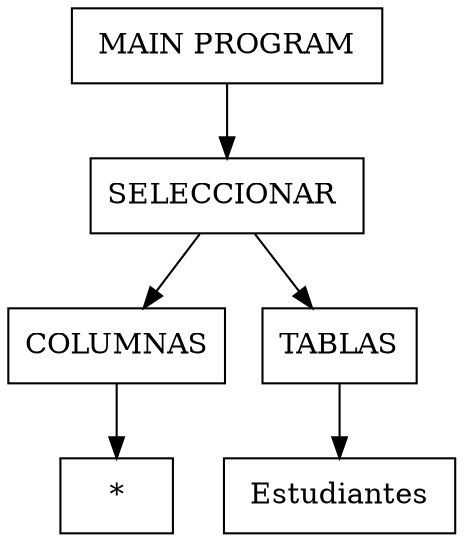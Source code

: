 digraph D {
node [shape=box];
ex0 [label=" MAIN PROGRAM "];
e49[label="SELECCIONAR "];

e50[label="COLUMNAS"];

e51[label="*"];

e52[label="TABLAS"];

e53[label=" Estudiantes "];

ex0 -> e49; 

e49 -> e50; 

e50 -> e51; 

e49 -> e52; 

e52 -> e53; 

}

